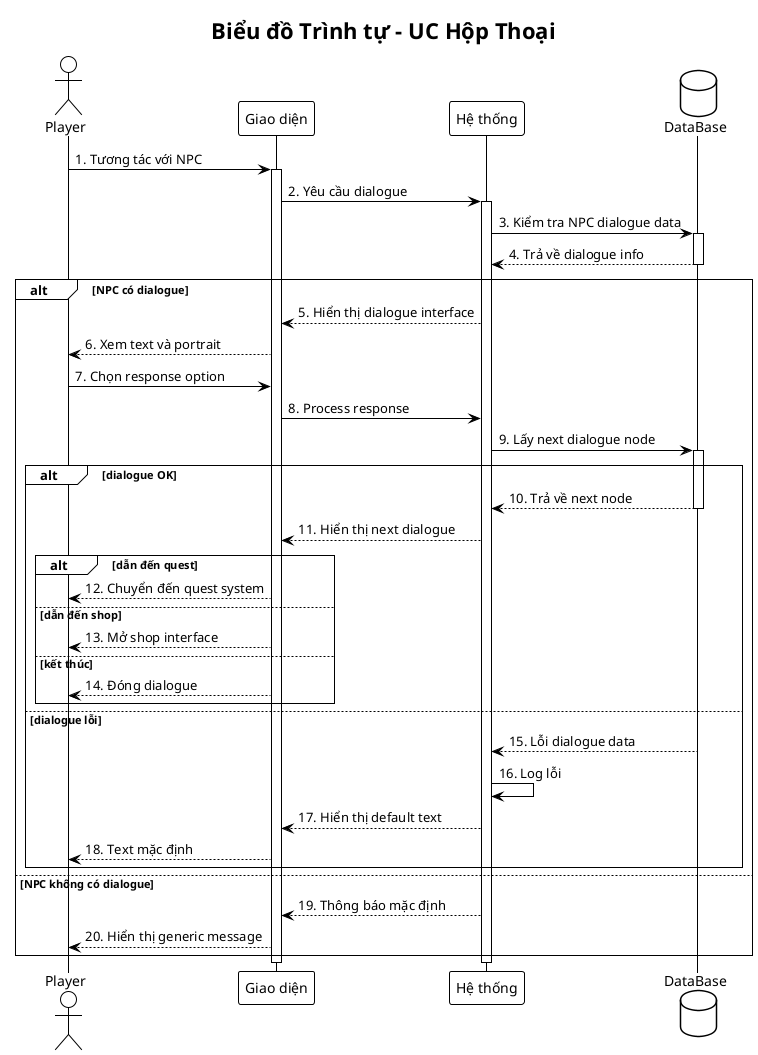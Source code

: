 @startuml Sequence_UC2_Hop_Thoai
!theme plain

title Biểu đồ Trình tự - UC Hộp Thoại

actor Player
participant "Giao diện" as UI
participant "Hệ thống" as System
database "DataBase" as DB

Player -> UI: 1. Tương tác với NPC
activate UI
UI -> System: 2. Yêu cầu dialogue
activate System

System -> DB: 3. Kiểm tra NPC dialogue data
activate DB
DB --> System: 4. Trả về dialogue info
deactivate DB

alt NPC có dialogue
    System --> UI: 5. Hiển thị dialogue interface
    UI --> Player: 6. Xem text và portrait
    
    Player -> UI: 7. Chọn response option
    UI -> System: 8. Process response
    
    System -> DB: 9. Lấy next dialogue node
    activate DB
    
    alt dialogue OK
        DB --> System: 10. Trả về next node
        deactivate DB
        
        System --> UI: 11. Hiển thị next dialogue
        
        alt dẫn đến quest
            UI --> Player: 12. Chuyển đến quest system
            
        else dẫn đến shop
            UI --> Player: 13. Mở shop interface
            
        else kết thúc
            UI --> Player: 14. Đóng dialogue
        end
        
    else dialogue lỗi
        DB --> System: 15. Lỗi dialogue data
        deactivate DB
        
        System -> System: 16. Log lỗi
        System --> UI: 17. Hiển thị default text
        UI --> Player: 18. Text mặc định
    end
    
else NPC không có dialogue
    System --> UI: 19. Thông báo mặc định
    UI --> Player: 20. Hiển thị generic message
end

deactivate System
deactivate UI

@enduml

